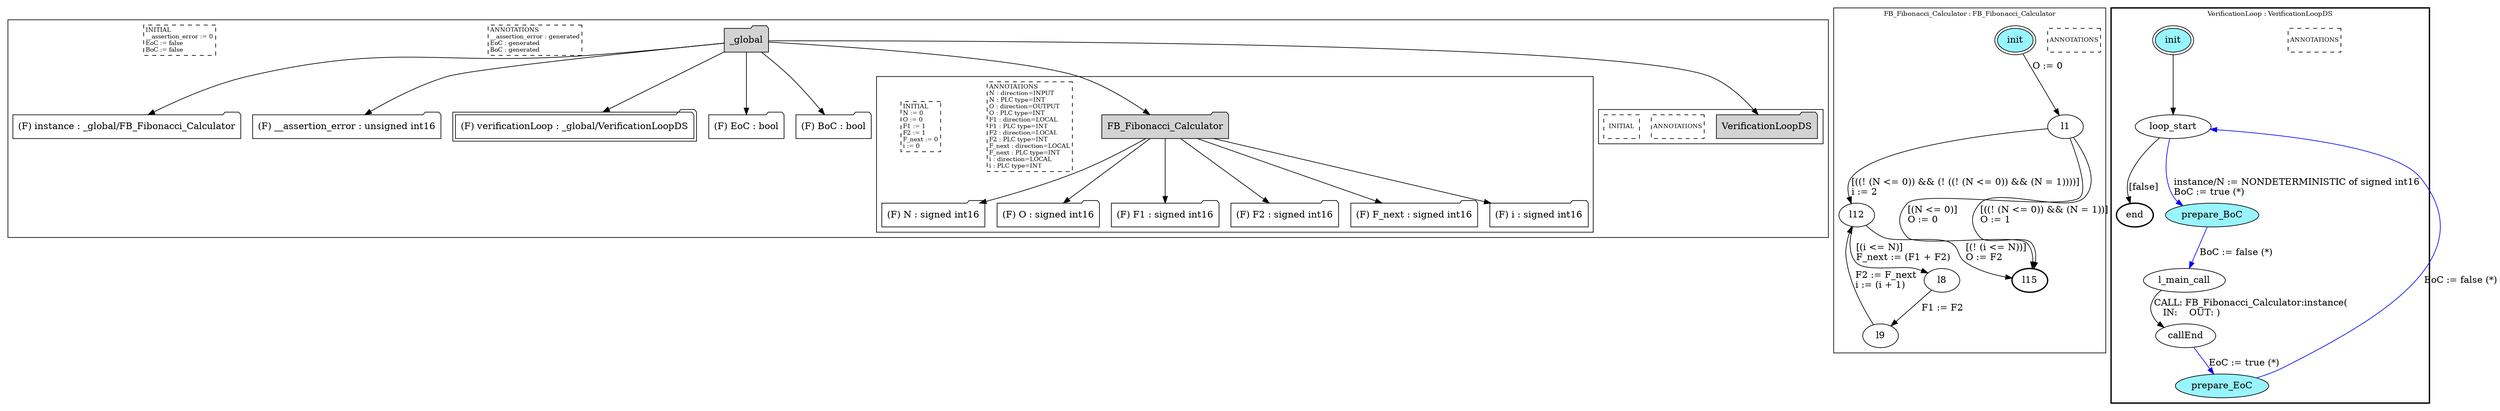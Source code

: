 digraph G {
	subgraph cluster__global1422262786 {
		node [shape="folder", style="filled"];
		//label="_global";
		_global1422262786 [label="_global"];
		_global1422262786 -> instance1586519852;
		instance1586519852 [label = "(F) instance : _global/FB_Fibonacci_Calculator", fillcolor="white" ];
		_global1422262786 -> __assertion_error319618119;
		__assertion_error319618119 [label = "(F) __assertion_error : unsigned int16", fillcolor="white" ];
		_global1422262786 -> verificationLoop1237443220;
		verificationLoop1237443220 [label = "(F) verificationLoop : _global/VerificationLoopDS", fillcolor="white" , peripheries=2];
		_global1422262786 -> EoC583744857;
		EoC583744857 [label = "(F) EoC : bool", fillcolor="white" ];
		_global1422262786 -> BoC1518022811;
		BoC1518022811 [label = "(F) BoC : bool", fillcolor="white" ];
		_global1422262786 -> FB_Fibonacci_Calculator2022290617;
		subgraph cluster_FB_Fibonacci_Calculator2022290617 {
			node [shape="folder", style="filled"];
			//label="FB_Fibonacci_Calculator";
			FB_Fibonacci_Calculator2022290617 [label="FB_Fibonacci_Calculator"];
			FB_Fibonacci_Calculator2022290617 -> N942502343;
			N942502343 [label = "(F) N : signed int16", fillcolor="white" ];
			FB_Fibonacci_Calculator2022290617 -> O401355610;
			O401355610 [label = "(F) O : signed int16", fillcolor="white" ];
			FB_Fibonacci_Calculator2022290617 -> F11170735890;
			F11170735890 [label = "(F) F1 : signed int16", fillcolor="white" ];
			FB_Fibonacci_Calculator2022290617 -> F22026325575;
			F22026325575 [label = "(F) F2 : signed int16", fillcolor="white" ];
			FB_Fibonacci_Calculator2022290617 -> F_next478468106;
			F_next478468106 [label = "(F) F_next : signed int16", fillcolor="white" ];
			FB_Fibonacci_Calculator2022290617 -> i1157856790;
			i1157856790 [label = "(F) i : signed int16", fillcolor="white" ];
			
			annotations_pseudonode_FB_Fibonacci_Calculator2022290617 [
				label="ANNOTATIONS\lN : direction=INPUT\lN : PLC type=INT\lO : direction=OUTPUT\lO : PLC type=INT\lF1 : direction=LOCAL\lF1 : PLC type=INT\lF2 : direction=LOCAL\lF2 : PLC type=INT\lF_next : direction=LOCAL\lF_next : PLC type=INT\li : direction=LOCAL\li : PLC type=INT\l",
				fontsize=9, margin="0.04,0.04", fillcolor="white", shape="rectangle", style="dashed"];
			initamt_pseudonode_FB_Fibonacci_Calculator2022290617 [
				label="INITIAL\lN := 0\lO := 0\lF1 := 1\lF2 := 1\lF_next := 0\li := 0\l",
				fontsize=9, margin="0.04,0.04", fillcolor="lightyellow", shape="rectangle", style="dashed"];
		}
		_global1422262786 -> VerificationLoopDS1078783335;
		subgraph cluster_VerificationLoopDS1078783335 {
			node [shape="folder", style="filled"];
			//label="VerificationLoopDS";
			VerificationLoopDS1078783335 [label="VerificationLoopDS"];
			
			annotations_pseudonode_VerificationLoopDS1078783335 [
				label="ANNOTATIONS",
				fontsize=9, margin="0.04,0.04", fillcolor="white", shape="rectangle", style="dashed"];
			initamt_pseudonode_VerificationLoopDS1078783335 [
				label="INITIAL",
				fontsize=9, margin="0.04,0.04", fillcolor="lightyellow", shape="rectangle", style="dashed"];
		}
		
		annotations_pseudonode__global1422262786 [
			label="ANNOTATIONS\l__assertion_error : generated\lEoC : generated\lBoC : generated\l",
			fontsize=9, margin="0.04,0.04", fillcolor="white", shape="rectangle", style="dashed"];
		initamt_pseudonode__global1422262786 [
			label="INITIAL\l__assertion_error := 0\lEoC := false\lBoC := false\l",
			fontsize=9, margin="0.04,0.04", fillcolor="lightyellow", shape="rectangle", style="dashed"];
	}
	subgraph clusterFB_Fibonacci_Calculator {
		node [style="filled"];
		color="black";
		fontsize=10;
		ranksep=0.4;
		
		label="FB_Fibonacci_Calculator : FB_Fibonacci_Calculator";
		
		annotations_pseudonode_FB_Fibonacci_Calculator [
			label="ANNOTATIONS",
			fontsize=9, margin="0.04,0.04", fillcolor="white", shape="rectangle", style="dashed"];
		
		init_FB_Fibonacci_Calculator [label="init", color="black", fillcolor="cadetblue1", peripheries=2, shape="ellipse"];
		l1_FB_Fibonacci_Calculator [label="l1", color="black", fillcolor="white", shape="ellipse"];
		l8_FB_Fibonacci_Calculator [label="l8", color="black", fillcolor="white", shape="ellipse"];
		l9_FB_Fibonacci_Calculator [label="l9", color="black", fillcolor="white", shape="ellipse"];
		l12_FB_Fibonacci_Calculator [label="l12", color="black", fillcolor="white", shape="ellipse"];
		l15_FB_Fibonacci_Calculator [label="l15", color="black", fillcolor="white", style=bold, shape="ellipse"];
		init_FB_Fibonacci_Calculator -> l1_FB_Fibonacci_Calculator [color="black", label="O := 0"];
		l1_FB_Fibonacci_Calculator -> l15_FB_Fibonacci_Calculator [color="black", label="[(N <= 0)]\lO := 0\l"];
		l1_FB_Fibonacci_Calculator -> l15_FB_Fibonacci_Calculator [color="black", label="[((! (N <= 0)) && (N = 1))]\lO := 1\l"];
		l1_FB_Fibonacci_Calculator -> l12_FB_Fibonacci_Calculator [color="black", label="[((! (N <= 0)) && (! ((! (N <= 0)) && (N = 1))))]\li := 2\l"];
		l8_FB_Fibonacci_Calculator -> l9_FB_Fibonacci_Calculator [color="black", label="F1 := F2"];
		l9_FB_Fibonacci_Calculator -> l12_FB_Fibonacci_Calculator [color="black", label="F2 := F_next\li := (i + 1)\l"];
		l12_FB_Fibonacci_Calculator -> l8_FB_Fibonacci_Calculator [color="black", label="[(i <= N)]\lF_next := (F1 + F2)\l"];
		l12_FB_Fibonacci_Calculator -> l15_FB_Fibonacci_Calculator [color="black", label="[(! (i <= N))]\lO := F2\l"];
	}
	subgraph clusterVerificationLoop {
		node [style="filled"];
		style=bold;
		color="black";
		fontsize=10;
		ranksep=0.4;
		
		label="VerificationLoop : VerificationLoopDS";
		
		annotations_pseudonode_VerificationLoop [
			label="ANNOTATIONS",
			fontsize=9, margin="0.04,0.04", fillcolor="white", shape="rectangle", style="dashed"];
		
		init_VerificationLoop [label="init", color="black", fillcolor="cadetblue1", peripheries=2, shape="ellipse"];
		end_VerificationLoop [label="end", color="black", fillcolor="cadetblue1", style=bold, shape="ellipse"];
		loop_start_VerificationLoop [label="loop_start", color="black", fillcolor="white", shape="ellipse"];
		prepare_BoC_VerificationLoop [label="prepare_BoC", color="black", fillcolor="cadetblue1", shape="ellipse"];
		l_main_call_VerificationLoop [label="l_main_call", color="black", fillcolor="white", shape="ellipse"];
		callEnd_VerificationLoop [label="callEnd", color="black", fillcolor="white", shape="ellipse"];
		prepare_EoC_VerificationLoop [label="prepare_EoC", color="black", fillcolor="cadetblue1", shape="ellipse"];
		init_VerificationLoop -> loop_start_VerificationLoop [color="black", label=""];
		loop_start_VerificationLoop -> prepare_BoC_VerificationLoop [color="blue", label="instance/N := NONDETERMINISTIC of signed int16\lBoC := true (*)\l"];
		prepare_BoC_VerificationLoop -> l_main_call_VerificationLoop [color="blue", label="BoC := false (*)"];
		l_main_call_VerificationLoop -> callEnd_VerificationLoop [color="black", label="CALL: FB_Fibonacci_Calculator:instance(\l   IN:    OUT: )\l"];
		callEnd_VerificationLoop -> prepare_EoC_VerificationLoop [color="blue", label="EoC := true (*)"];
		prepare_EoC_VerificationLoop -> loop_start_VerificationLoop [color="blue", label="EoC := false (*)"];
		loop_start_VerificationLoop -> end_VerificationLoop [color="black", label="[false]"];
	}
}

